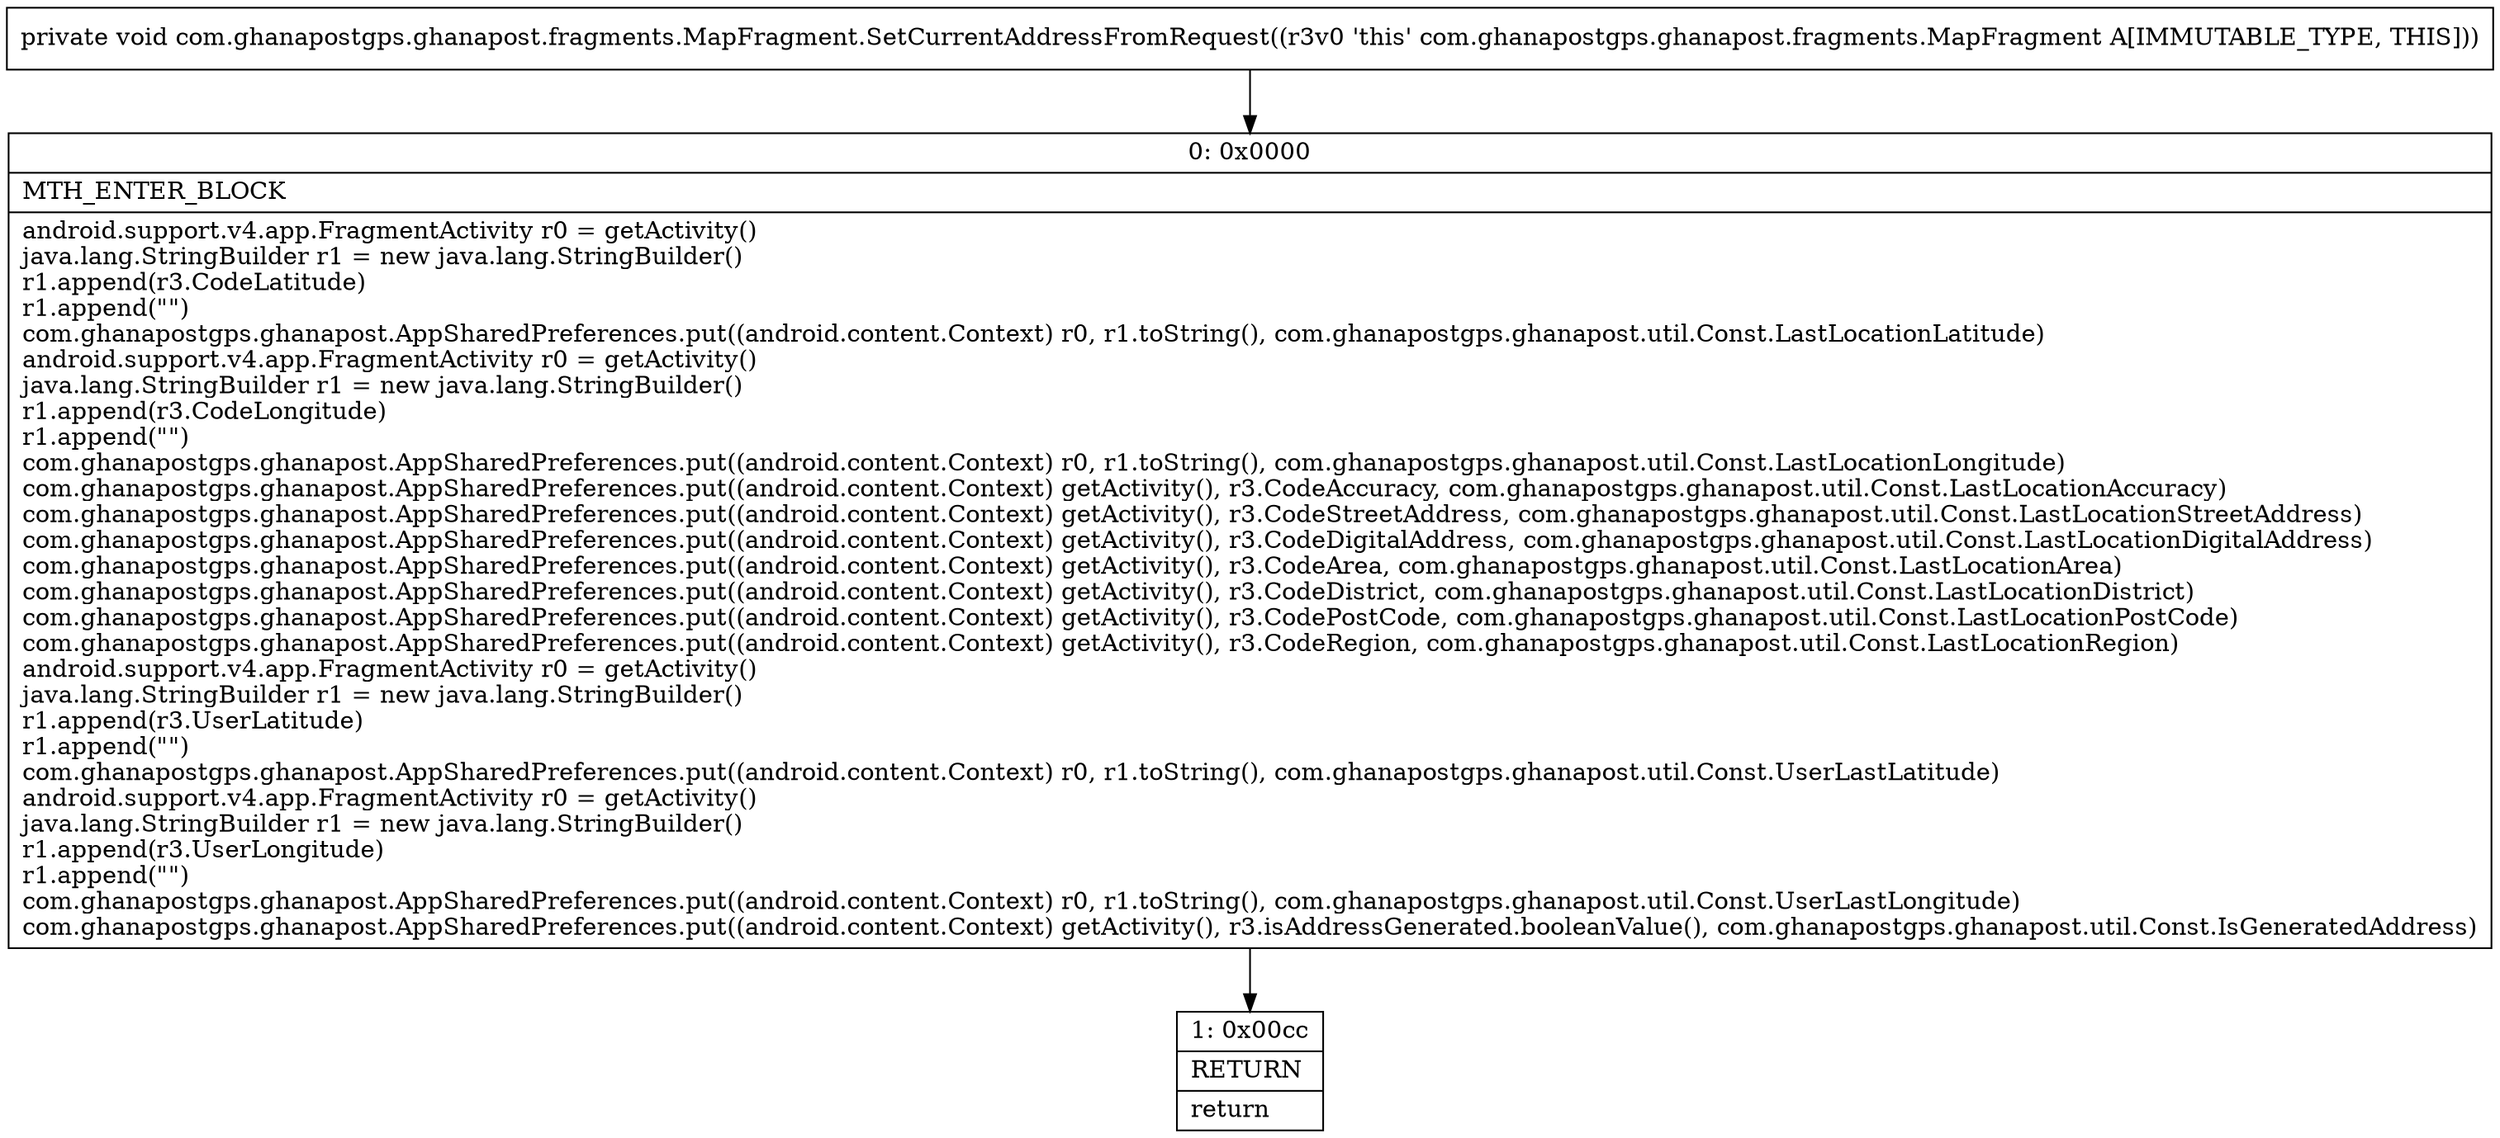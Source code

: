 digraph "CFG forcom.ghanapostgps.ghanapost.fragments.MapFragment.SetCurrentAddressFromRequest()V" {
Node_0 [shape=record,label="{0\:\ 0x0000|MTH_ENTER_BLOCK\l|android.support.v4.app.FragmentActivity r0 = getActivity()\ljava.lang.StringBuilder r1 = new java.lang.StringBuilder()\lr1.append(r3.CodeLatitude)\lr1.append(\"\")\lcom.ghanapostgps.ghanapost.AppSharedPreferences.put((android.content.Context) r0, r1.toString(), com.ghanapostgps.ghanapost.util.Const.LastLocationLatitude)\landroid.support.v4.app.FragmentActivity r0 = getActivity()\ljava.lang.StringBuilder r1 = new java.lang.StringBuilder()\lr1.append(r3.CodeLongitude)\lr1.append(\"\")\lcom.ghanapostgps.ghanapost.AppSharedPreferences.put((android.content.Context) r0, r1.toString(), com.ghanapostgps.ghanapost.util.Const.LastLocationLongitude)\lcom.ghanapostgps.ghanapost.AppSharedPreferences.put((android.content.Context) getActivity(), r3.CodeAccuracy, com.ghanapostgps.ghanapost.util.Const.LastLocationAccuracy)\lcom.ghanapostgps.ghanapost.AppSharedPreferences.put((android.content.Context) getActivity(), r3.CodeStreetAddress, com.ghanapostgps.ghanapost.util.Const.LastLocationStreetAddress)\lcom.ghanapostgps.ghanapost.AppSharedPreferences.put((android.content.Context) getActivity(), r3.CodeDigitalAddress, com.ghanapostgps.ghanapost.util.Const.LastLocationDigitalAddress)\lcom.ghanapostgps.ghanapost.AppSharedPreferences.put((android.content.Context) getActivity(), r3.CodeArea, com.ghanapostgps.ghanapost.util.Const.LastLocationArea)\lcom.ghanapostgps.ghanapost.AppSharedPreferences.put((android.content.Context) getActivity(), r3.CodeDistrict, com.ghanapostgps.ghanapost.util.Const.LastLocationDistrict)\lcom.ghanapostgps.ghanapost.AppSharedPreferences.put((android.content.Context) getActivity(), r3.CodePostCode, com.ghanapostgps.ghanapost.util.Const.LastLocationPostCode)\lcom.ghanapostgps.ghanapost.AppSharedPreferences.put((android.content.Context) getActivity(), r3.CodeRegion, com.ghanapostgps.ghanapost.util.Const.LastLocationRegion)\landroid.support.v4.app.FragmentActivity r0 = getActivity()\ljava.lang.StringBuilder r1 = new java.lang.StringBuilder()\lr1.append(r3.UserLatitude)\lr1.append(\"\")\lcom.ghanapostgps.ghanapost.AppSharedPreferences.put((android.content.Context) r0, r1.toString(), com.ghanapostgps.ghanapost.util.Const.UserLastLatitude)\landroid.support.v4.app.FragmentActivity r0 = getActivity()\ljava.lang.StringBuilder r1 = new java.lang.StringBuilder()\lr1.append(r3.UserLongitude)\lr1.append(\"\")\lcom.ghanapostgps.ghanapost.AppSharedPreferences.put((android.content.Context) r0, r1.toString(), com.ghanapostgps.ghanapost.util.Const.UserLastLongitude)\lcom.ghanapostgps.ghanapost.AppSharedPreferences.put((android.content.Context) getActivity(), r3.isAddressGenerated.booleanValue(), com.ghanapostgps.ghanapost.util.Const.IsGeneratedAddress)\l}"];
Node_1 [shape=record,label="{1\:\ 0x00cc|RETURN\l|return\l}"];
MethodNode[shape=record,label="{private void com.ghanapostgps.ghanapost.fragments.MapFragment.SetCurrentAddressFromRequest((r3v0 'this' com.ghanapostgps.ghanapost.fragments.MapFragment A[IMMUTABLE_TYPE, THIS])) }"];
MethodNode -> Node_0;
Node_0 -> Node_1;
}

